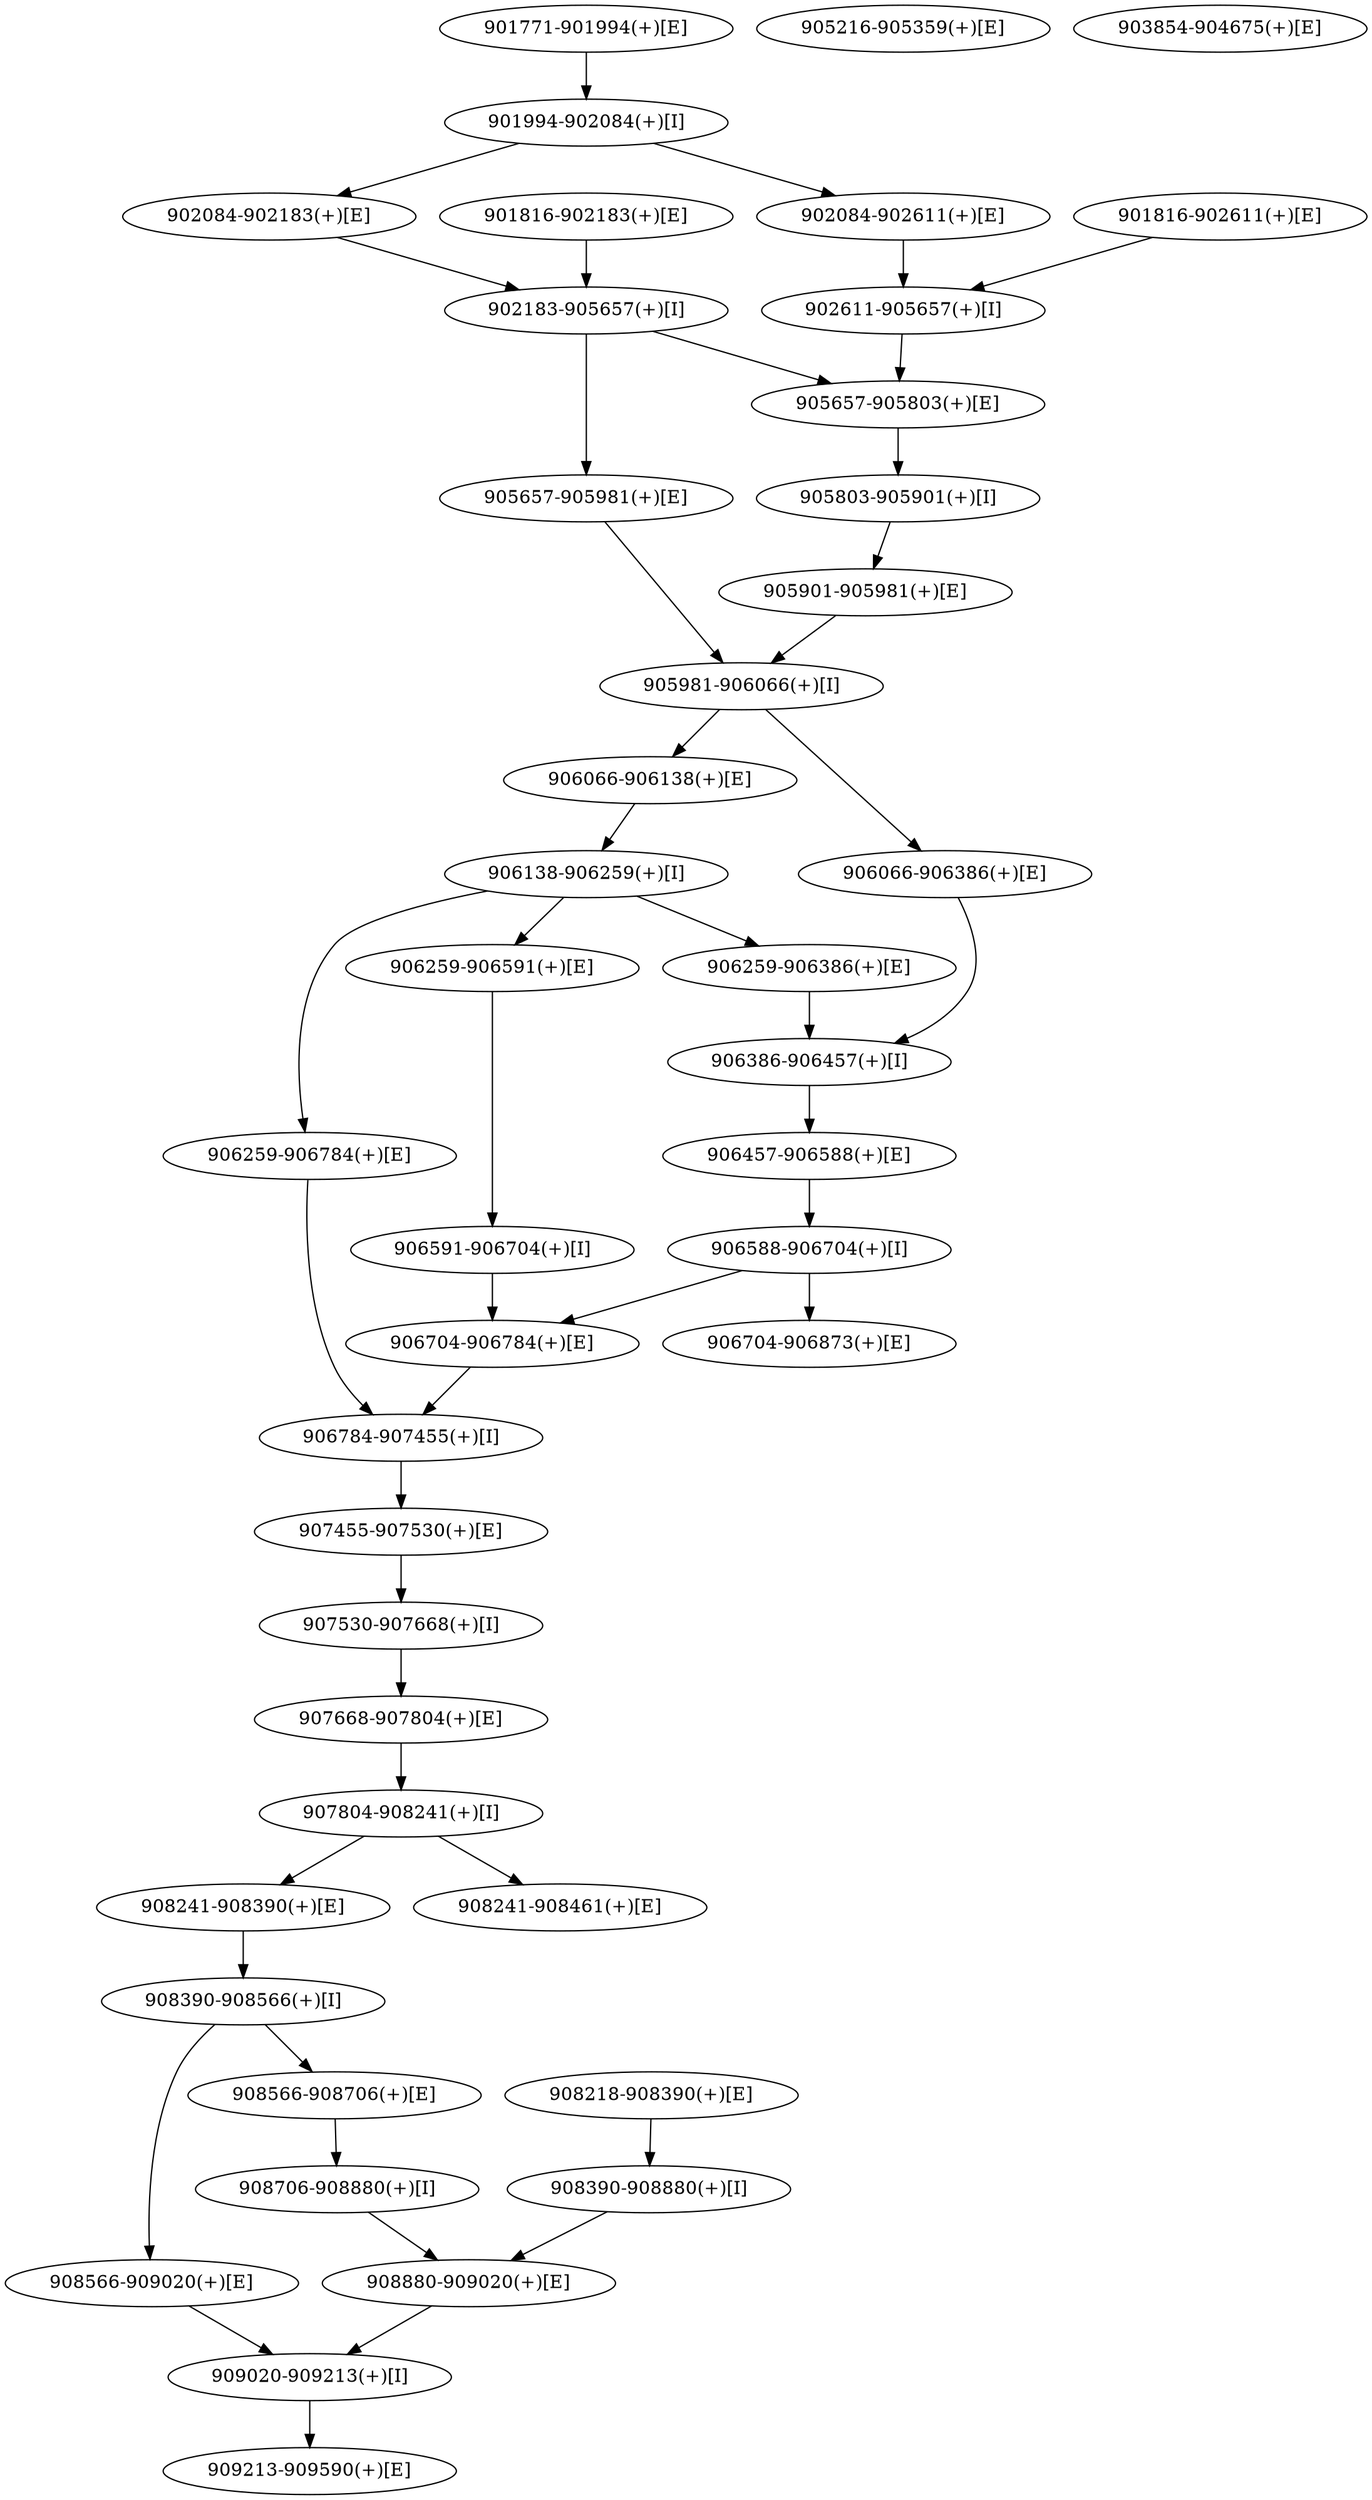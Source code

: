 strict digraph G {
"906259-906784(+)[E]" [ids="LNCAP_SHSCRAMBLE.629149.1.5"];
"906591-906704(+)[I]" [ids="VCAP_SHEZH2.657759.2"];
"902183-905657(+)[I]" [ids="LNCAP_SHSCRAMBLE.629149.1,VCAP_SHEZH2.657759.1,VCAP_SHSCRAMBLE.684577.1"];
"906588-906704(+)[I]" [ids="LNCAP_SHEZH2.1033.1,VCAP_SHEZH2.657759.3,VCAP_SHSCRAMBLE.684579.1"];
"907804-908241(+)[I]" [ids="LNCAP_SHSCRAMBLE.629149.1,VCAP_SHEZH2.657759.3,VCAP_SHSCRAMBLE.684579.1"];
"906259-906386(+)[E]" [ids="VCAP_SHEZH2.657759.3.1,VCAP_SHSCRAMBLE.684579.1.3"];
"906704-906784(+)[E]" [ids="VCAP_SHEZH2.657759.2.5,VCAP_SHEZH2.657759.3.3,VCAP_SHSCRAMBLE.684579.1.5"];
"908566-908706(+)[E]" [ids="LNCAP_SHEZH2.1037.2.1,VCAP_SHEZH2.657761.1.1"];
"905981-906066(+)[I]" [ids="LNCAP_SHEZH2.1031.1,LNCAP_SHEZH2.1031.2,LNCAP_SHSCRAMBLE.629149.1,VCAP_SHEZH2.657759.2,VCAP_SHSCRAMBLE.684579.1"];
"902084-902611(+)[E]" [ids="LNCAP_SHEZH2.1031.2.2,LNCAP_SHSCRAMBLE.629149.3.2"];
"906138-906259(+)[I]" [ids="LNCAP_SHSCRAMBLE.629149.1,VCAP_SHEZH2.657759.2,VCAP_SHSCRAMBLE.684579.1"];
"902084-902183(+)[E]" [ids="VCAP_SHEZH2.657759.1.2,VCAP_SHSCRAMBLE.684577.1.2"];
"907530-907668(+)[I]" [ids="LNCAP_SHSCRAMBLE.629149.1,VCAP_SHEZH2.657759.3,VCAP_SHSCRAMBLE.684579.1"];
"908241-908390(+)[E]" [ids="LNCAP_SHSCRAMBLE.629149.1.8,VCAP_SHSCRAMBLE.684579.1.8"];
"908390-908566(+)[I]" [ids="VCAP_SHSCRAMBLE.684579.1"];
"906386-906457(+)[I]" [ids="VCAP_SHEZH2.657759.3,VCAP_SHSCRAMBLE.684579.1"];
"908706-908880(+)[I]" [ids="LNCAP_SHEZH2.1037.2,VCAP_SHEZH2.657761.1"];
"905216-905359(+)[E]" [ids="LNCAP_SHSCRAMBLE.629155.1.1"];
"908218-908390(+)[E]" [ids="LNCAP_SHEZH2.1037.1.1"];
"901771-901994(+)[E]" [ids="LNCAP_SHEZH2.1031.2.1,LNCAP_SHSCRAMBLE.629149.3.1,VCAP_SHEZH2.657759.1.1,VCAP_SHSCRAMBLE.684577.1.1"];
"908566-909020(+)[E]" [ids="LNCAP_SHSCRAMBLE.629143.1.1,VCAP_SHSCRAMBLE.684579.1.9"];
"901994-902084(+)[I]" [ids="LNCAP_SHEZH2.1031.2,LNCAP_SHSCRAMBLE.629149.3,VCAP_SHEZH2.657759.1,VCAP_SHSCRAMBLE.684577.1"];
"906704-906873(+)[E]" [ids="LNCAP_SHEZH2.1033.1.2"];
"902611-905657(+)[I]" [ids="LNCAP_SHEZH2.1031.1,LNCAP_SHEZH2.1031.2"];
"901816-902611(+)[E]" [ids="LNCAP_SHEZH2.1031.1.1,LNCAP_SHSCRAMBLE.629149.2.1"];
"906066-906138(+)[E]" [ids="LNCAP_SHSCRAMBLE.629149.1.4,VCAP_SHEZH2.657759.2.3,VCAP_SHSCRAMBLE.684579.1.2"];
"907668-907804(+)[E]" [ids="LNCAP_SHSCRAMBLE.629149.1.7,VCAP_SHEZH2.657759.3.5,VCAP_SHSCRAMBLE.684579.1.7"];
"903854-904675(+)[E]" [ids="LNCAP_SHSCRAMBLE.629153.1.1"];
"907455-907530(+)[E]" [ids="LNCAP_SHSCRAMBLE.629149.1.6,VCAP_SHEZH2.657759.2.6,VCAP_SHEZH2.657759.3.4,VCAP_SHSCRAMBLE.684579.1.6"];
"901816-902183(+)[E]" [ids="LNCAP_SHSCRAMBLE.629149.1.1"];
"908390-908880(+)[I]" [ids="LNCAP_SHEZH2.1037.1"];
"905657-905803(+)[E]" [ids="LNCAP_SHEZH2.1031.1.2,LNCAP_SHEZH2.1031.2.3,LNCAP_SHSCRAMBLE.629149.1.2,VCAP_SHEZH2.657759.2.1,VCAP_SHSCRAMBLE.684577.1.3"];
"906457-906588(+)[E]" [ids="LNCAP_SHEZH2.1033.1.1,VCAP_SHEZH2.657759.3.2,VCAP_SHSCRAMBLE.684579.1.4"];
"906066-906386(+)[E]" [ids="LNCAP_SHEZH2.1031.1.4,LNCAP_SHEZH2.1031.2.5,VCAP_SHEZH2.657759.3.1"];
"908241-908461(+)[E]" [ids="LNCAP_SHSCRAMBLE.629149.1.8,VCAP_SHEZH2.657759.3.6"];
"905803-905901(+)[I]" [ids="LNCAP_SHEZH2.1031.1,LNCAP_SHEZH2.1031.2,LNCAP_SHSCRAMBLE.629149.1,VCAP_SHEZH2.657759.2"];
"909213-909590(+)[E]" [ids="LNCAP_SHSCRAMBLE.629143.1.2,VCAP_SHEZH2.657761.1.3,VCAP_SHSCRAMBLE.684579.1.10"];
"905657-905981(+)[E]" [ids="VCAP_SHEZH2.657759.1.3,VCAP_SHSCRAMBLE.684577.1.3,VCAP_SHSCRAMBLE.684579.1.1"];
"905901-905981(+)[E]" [ids="LNCAP_SHEZH2.1031.1.3,LNCAP_SHEZH2.1031.2.4,LNCAP_SHSCRAMBLE.629149.1.3,VCAP_SHEZH2.657759.2.2,VCAP_SHSCRAMBLE.684579.1.1"];
"909020-909213(+)[I]" [ids="LNCAP_SHSCRAMBLE.629143.1,VCAP_SHEZH2.657761.1,VCAP_SHSCRAMBLE.684579.1"];
"906259-906591(+)[E]" [ids="VCAP_SHEZH2.657759.2.4"];
"906784-907455(+)[I]" [ids="LNCAP_SHSCRAMBLE.629149.1,VCAP_SHEZH2.657759.2,VCAP_SHEZH2.657759.3,VCAP_SHSCRAMBLE.684579.1"];
"908880-909020(+)[E]" [ids="LNCAP_SHEZH2.1037.1.2,LNCAP_SHEZH2.1037.2.2,VCAP_SHEZH2.657761.1.2"];
"906259-906784(+)[E]" -> "906784-907455(+)[I]";
"906591-906704(+)[I]" -> "906704-906784(+)[E]";
"902183-905657(+)[I]" -> "905657-905803(+)[E]";
"902183-905657(+)[I]" -> "905657-905981(+)[E]";
"906588-906704(+)[I]" -> "906704-906784(+)[E]";
"906588-906704(+)[I]" -> "906704-906873(+)[E]";
"907804-908241(+)[I]" -> "908241-908461(+)[E]";
"907804-908241(+)[I]" -> "908241-908390(+)[E]";
"906259-906386(+)[E]" -> "906386-906457(+)[I]";
"906704-906784(+)[E]" -> "906784-907455(+)[I]";
"908566-908706(+)[E]" -> "908706-908880(+)[I]";
"905981-906066(+)[I]" -> "906066-906138(+)[E]";
"905981-906066(+)[I]" -> "906066-906386(+)[E]";
"902084-902611(+)[E]" -> "902611-905657(+)[I]";
"906138-906259(+)[I]" -> "906259-906784(+)[E]";
"906138-906259(+)[I]" -> "906259-906591(+)[E]";
"906138-906259(+)[I]" -> "906259-906386(+)[E]";
"902084-902183(+)[E]" -> "902183-905657(+)[I]";
"907530-907668(+)[I]" -> "907668-907804(+)[E]";
"908241-908390(+)[E]" -> "908390-908566(+)[I]";
"908390-908566(+)[I]" -> "908566-908706(+)[E]";
"908390-908566(+)[I]" -> "908566-909020(+)[E]";
"906386-906457(+)[I]" -> "906457-906588(+)[E]";
"908706-908880(+)[I]" -> "908880-909020(+)[E]";
"908218-908390(+)[E]" -> "908390-908880(+)[I]";
"901771-901994(+)[E]" -> "901994-902084(+)[I]";
"908566-909020(+)[E]" -> "909020-909213(+)[I]";
"901994-902084(+)[I]" -> "902084-902183(+)[E]";
"901994-902084(+)[I]" -> "902084-902611(+)[E]";
"902611-905657(+)[I]" -> "905657-905803(+)[E]";
"901816-902611(+)[E]" -> "902611-905657(+)[I]";
"906066-906138(+)[E]" -> "906138-906259(+)[I]";
"907668-907804(+)[E]" -> "907804-908241(+)[I]";
"907455-907530(+)[E]" -> "907530-907668(+)[I]";
"901816-902183(+)[E]" -> "902183-905657(+)[I]";
"908390-908880(+)[I]" -> "908880-909020(+)[E]";
"905657-905803(+)[E]" -> "905803-905901(+)[I]";
"906457-906588(+)[E]" -> "906588-906704(+)[I]";
"906066-906386(+)[E]" -> "906386-906457(+)[I]";
"905803-905901(+)[I]" -> "905901-905981(+)[E]";
"905657-905981(+)[E]" -> "905981-906066(+)[I]";
"905901-905981(+)[E]" -> "905981-906066(+)[I]";
"909020-909213(+)[I]" -> "909213-909590(+)[E]";
"906259-906591(+)[E]" -> "906591-906704(+)[I]";
"906784-907455(+)[I]" -> "907455-907530(+)[E]";
"908880-909020(+)[E]" -> "909020-909213(+)[I]";
}
